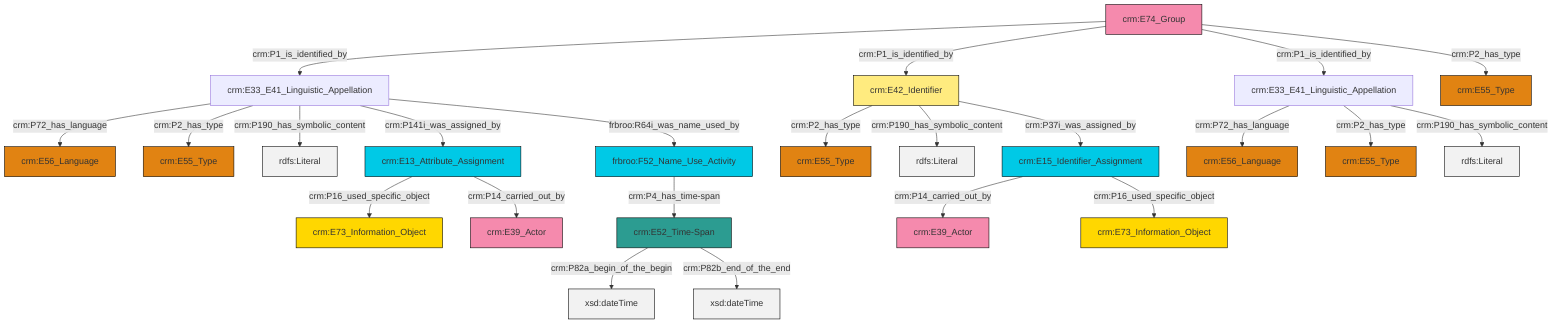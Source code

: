 graph TD
classDef Literal fill:#f2f2f2,stroke:#000000;
classDef CRM_Entity fill:#FFFFFF,stroke:#000000;
classDef Temporal_Entity fill:#00C9E6, stroke:#000000;
classDef Type fill:#E18312, stroke:#000000;
classDef Time-Span fill:#2C9C91, stroke:#000000;
classDef Appellation fill:#FFEB7F, stroke:#000000;
classDef Place fill:#008836, stroke:#000000;
classDef Persistent_Item fill:#B266B2, stroke:#000000;
classDef Conceptual_Object fill:#FFD700, stroke:#000000;
classDef Physical_Thing fill:#D2B48C, stroke:#000000;
classDef Actor fill:#f58aad, stroke:#000000;
classDef PC_Classes fill:#4ce600, stroke:#000000;
classDef Multi fill:#cccccc,stroke:#000000;

0["crm:E74_Group"]:::Actor -->|crm:P1_is_identified_by| 1["crm:E33_E41_Linguistic_Appellation"]:::Default
4["crm:E15_Identifier_Assignment"]:::Temporal_Entity -->|crm:P14_carried_out_by| 5["crm:E39_Actor"]:::Actor
6["crm:E52_Time-Span"]:::Time-Span -->|crm:P82a_begin_of_the_begin| 7[xsd:dateTime]:::Literal
4["crm:E15_Identifier_Assignment"]:::Temporal_Entity -->|crm:P16_used_specific_object| 2["crm:E73_Information_Object"]:::Conceptual_Object
1["crm:E33_E41_Linguistic_Appellation"]:::Default -->|crm:P72_has_language| 11["crm:E56_Language"]:::Type
8["crm:E13_Attribute_Assignment"]:::Temporal_Entity -->|crm:P16_used_specific_object| 15["crm:E73_Information_Object"]:::Conceptual_Object
8["crm:E13_Attribute_Assignment"]:::Temporal_Entity -->|crm:P14_carried_out_by| 18["crm:E39_Actor"]:::Actor
19["crm:E33_E41_Linguistic_Appellation"]:::Default -->|crm:P72_has_language| 13["crm:E56_Language"]:::Type
0["crm:E74_Group"]:::Actor -->|crm:P1_is_identified_by| 20["crm:E42_Identifier"]:::Appellation
1["crm:E33_E41_Linguistic_Appellation"]:::Default -->|crm:P2_has_type| 16["crm:E55_Type"]:::Type
0["crm:E74_Group"]:::Actor -->|crm:P1_is_identified_by| 19["crm:E33_E41_Linguistic_Appellation"]:::Default
28["frbroo:F52_Name_Use_Activity"]:::Temporal_Entity -->|crm:P4_has_time-span| 6["crm:E52_Time-Span"]:::Time-Span
1["crm:E33_E41_Linguistic_Appellation"]:::Default -->|crm:P190_has_symbolic_content| 30[rdfs:Literal]:::Literal
20["crm:E42_Identifier"]:::Appellation -->|crm:P2_has_type| 23["crm:E55_Type"]:::Type
1["crm:E33_E41_Linguistic_Appellation"]:::Default -->|crm:P141i_was_assigned_by| 8["crm:E13_Attribute_Assignment"]:::Temporal_Entity
19["crm:E33_E41_Linguistic_Appellation"]:::Default -->|crm:P2_has_type| 21["crm:E55_Type"]:::Type
19["crm:E33_E41_Linguistic_Appellation"]:::Default -->|crm:P190_has_symbolic_content| 35[rdfs:Literal]:::Literal
20["crm:E42_Identifier"]:::Appellation -->|crm:P190_has_symbolic_content| 38[rdfs:Literal]:::Literal
6["crm:E52_Time-Span"]:::Time-Span -->|crm:P82b_end_of_the_end| 41[xsd:dateTime]:::Literal
0["crm:E74_Group"]:::Actor -->|crm:P2_has_type| 33["crm:E55_Type"]:::Type
20["crm:E42_Identifier"]:::Appellation -->|crm:P37i_was_assigned_by| 4["crm:E15_Identifier_Assignment"]:::Temporal_Entity
1["crm:E33_E41_Linguistic_Appellation"]:::Default -->|frbroo:R64i_was_name_used_by| 28["frbroo:F52_Name_Use_Activity"]:::Temporal_Entity